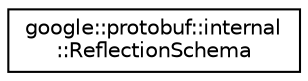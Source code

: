 digraph "类继承关系图"
{
 // LATEX_PDF_SIZE
  edge [fontname="Helvetica",fontsize="10",labelfontname="Helvetica",labelfontsize="10"];
  node [fontname="Helvetica",fontsize="10",shape=record];
  rankdir="LR";
  Node0 [label="google::protobuf::internal\l::ReflectionSchema",height=0.2,width=0.4,color="black", fillcolor="white", style="filled",URL="$structgoogle_1_1protobuf_1_1internal_1_1ReflectionSchema.html",tooltip=" "];
}
